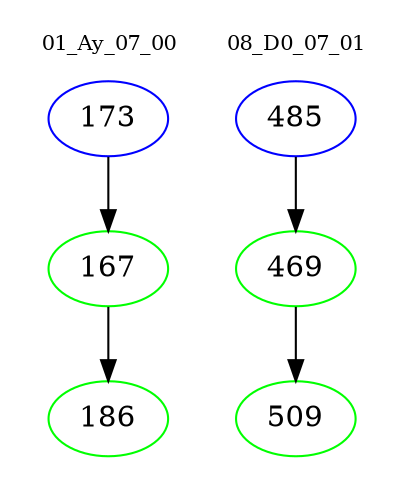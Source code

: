 digraph{
subgraph cluster_0 {
color = white
label = "01_Ay_07_00";
fontsize=10;
T0_173 [label="173", color="blue"]
T0_173 -> T0_167 [color="black"]
T0_167 [label="167", color="green"]
T0_167 -> T0_186 [color="black"]
T0_186 [label="186", color="green"]
}
subgraph cluster_1 {
color = white
label = "08_D0_07_01";
fontsize=10;
T1_485 [label="485", color="blue"]
T1_485 -> T1_469 [color="black"]
T1_469 [label="469", color="green"]
T1_469 -> T1_509 [color="black"]
T1_509 [label="509", color="green"]
}
}
